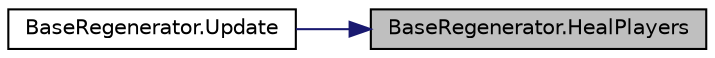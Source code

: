 digraph "BaseRegenerator.HealPlayers"
{
 // INTERACTIVE_SVG=YES
 // LATEX_PDF_SIZE
  edge [fontname="Helvetica",fontsize="10",labelfontname="Helvetica",labelfontsize="10"];
  node [fontname="Helvetica",fontsize="10",shape=record];
  rankdir="RL";
  Node1 [label="BaseRegenerator.HealPlayers",height=0.2,width=0.4,color="black", fillcolor="grey75", style="filled", fontcolor="black",tooltip=" "];
  Node1 -> Node2 [dir="back",color="midnightblue",fontsize="10",style="solid",fontname="Helvetica"];
  Node2 [label="BaseRegenerator.Update",height=0.2,width=0.4,color="black", fillcolor="white", style="filled",URL="$class_base_regenerator.html#acecbe261698255104a7aa49ff334be98",tooltip=" "];
}
